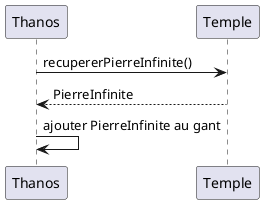 @startuml ChainOfResponsability

Thanos -> Temple : recupererPierreInfinite()
Thanos <-- Temple : PierreInfinite 
Thanos -> Thanos : ajouter PierreInfinite au gant

@enduml